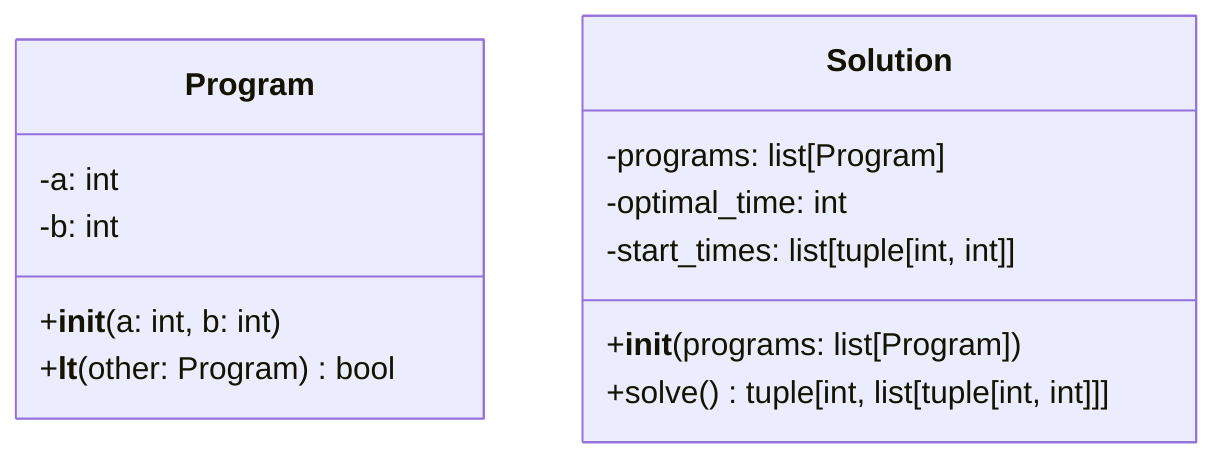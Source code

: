 classDiagram
    class Program {
        -a: int
        -b: int
        +__init__(a: int, b: int)
        +__lt__(other: Program) bool
    }
    class Solution {
        -programs: list[Program]
        -optimal_time: int
        -start_times: list[tuple[int, int]]
        +__init__(programs: list[Program])
        +solve() tuple[int, list[tuple[int, int]]]
    }